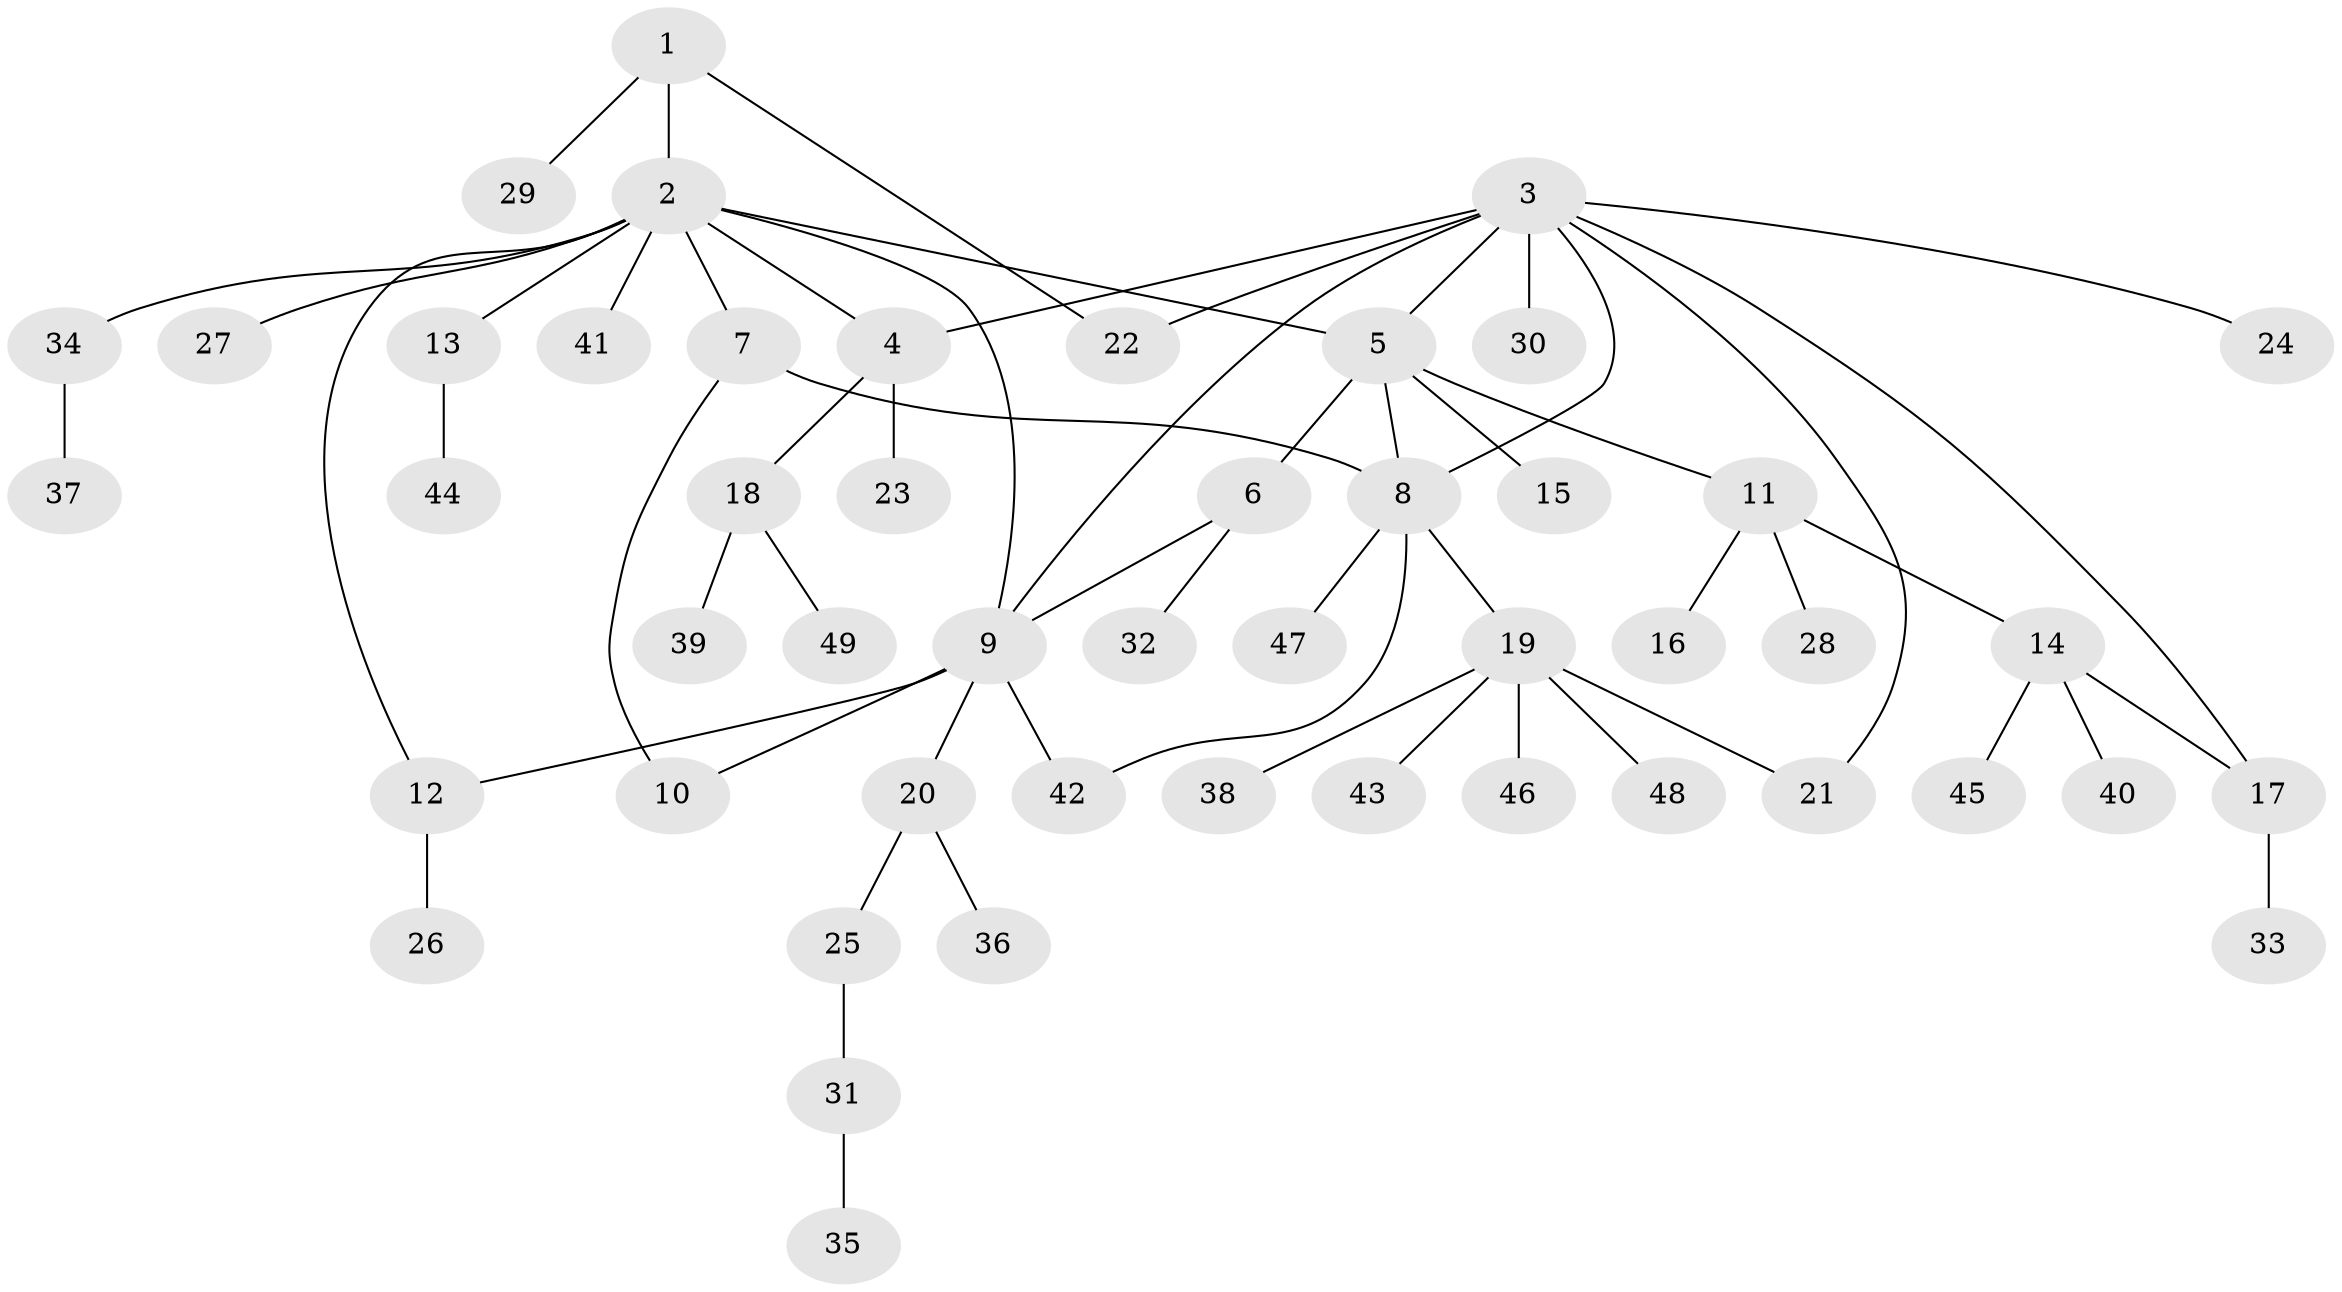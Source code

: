 // coarse degree distribution, {5: 0.08, 2: 0.36, 3: 0.12, 1: 0.28, 7: 0.08, 8: 0.04, 4: 0.04}
// Generated by graph-tools (version 1.1) at 2025/37/03/04/25 23:37:50]
// undirected, 49 vertices, 59 edges
graph export_dot {
  node [color=gray90,style=filled];
  1;
  2;
  3;
  4;
  5;
  6;
  7;
  8;
  9;
  10;
  11;
  12;
  13;
  14;
  15;
  16;
  17;
  18;
  19;
  20;
  21;
  22;
  23;
  24;
  25;
  26;
  27;
  28;
  29;
  30;
  31;
  32;
  33;
  34;
  35;
  36;
  37;
  38;
  39;
  40;
  41;
  42;
  43;
  44;
  45;
  46;
  47;
  48;
  49;
  1 -- 2;
  1 -- 22;
  1 -- 29;
  2 -- 4;
  2 -- 5;
  2 -- 7;
  2 -- 9;
  2 -- 12;
  2 -- 13;
  2 -- 27;
  2 -- 34;
  2 -- 41;
  3 -- 4;
  3 -- 5;
  3 -- 8;
  3 -- 9;
  3 -- 17;
  3 -- 21;
  3 -- 22;
  3 -- 24;
  3 -- 30;
  4 -- 18;
  4 -- 23;
  5 -- 6;
  5 -- 8;
  5 -- 11;
  5 -- 15;
  6 -- 9;
  6 -- 32;
  7 -- 8;
  7 -- 10;
  8 -- 19;
  8 -- 42;
  8 -- 47;
  9 -- 10;
  9 -- 12;
  9 -- 20;
  9 -- 42;
  11 -- 14;
  11 -- 16;
  11 -- 28;
  12 -- 26;
  13 -- 44;
  14 -- 17;
  14 -- 40;
  14 -- 45;
  17 -- 33;
  18 -- 39;
  18 -- 49;
  19 -- 21;
  19 -- 38;
  19 -- 43;
  19 -- 46;
  19 -- 48;
  20 -- 25;
  20 -- 36;
  25 -- 31;
  31 -- 35;
  34 -- 37;
}
